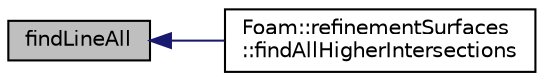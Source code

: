 digraph "findLineAll"
{
  bgcolor="transparent";
  edge [fontname="Helvetica",fontsize="10",labelfontname="Helvetica",labelfontsize="10"];
  node [fontname="Helvetica",fontsize="10",shape=record];
  rankdir="LR";
  Node1 [label="findLineAll",height=0.2,width=0.4,color="black", fillcolor="grey75", style="filled", fontcolor="black"];
  Node1 -> Node2 [dir="back",color="midnightblue",fontsize="10",style="solid",fontname="Helvetica"];
  Node2 [label="Foam::refinementSurfaces\l::findAllHigherIntersections",height=0.2,width=0.4,color="black",URL="$a02104.html#a83672339f21d9ac74fbc614dc9d45fc4",tooltip="Find all intersections of edge. Unsorted order. "];
}
